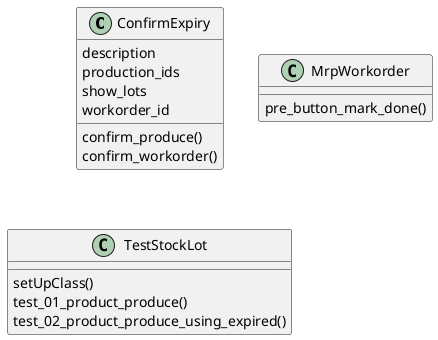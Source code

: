 @startuml classes_mrp_product_expiry
set namespaceSeparator none
class "ConfirmExpiry" as odoo_src.odoo.addons.mrp_product_expiry.wizard.confirm_expiry.ConfirmExpiry {
  description
  production_ids
  show_lots
  workorder_id
  confirm_produce()
  confirm_workorder()
}
class "MrpWorkorder" as odoo_src.odoo.addons.mrp_product_expiry.models.mrp_production.MrpWorkorder {
  pre_button_mark_done()
}
class "TestStockLot" as odoo_src.odoo.addons.mrp_product_expiry.tests.test_mrp_product_expiry.TestStockLot {
  setUpClass()
  test_01_product_produce()
  test_02_product_produce_using_expired()
}
@enduml
